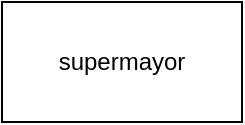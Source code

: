 <mxfile version="15.9.6" type="github">
  <diagram id="FJ65A4JryQL9uim0BBSM" name="第 1 页">
    <mxGraphModel dx="981" dy="526" grid="1" gridSize="10" guides="1" tooltips="1" connect="1" arrows="1" fold="1" page="1" pageScale="1" pageWidth="827" pageHeight="1169" math="0" shadow="0">
      <root>
        <mxCell id="0" />
        <mxCell id="1" parent="0" />
        <mxCell id="hEJRKLJD_Pj3gzmxaCR--3" value="supermayor" style="rounded=0;whiteSpace=wrap;html=1;" vertex="1" parent="1">
          <mxGeometry x="340" width="120" height="60" as="geometry" />
        </mxCell>
      </root>
    </mxGraphModel>
  </diagram>
</mxfile>
